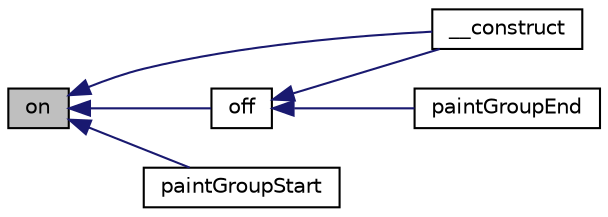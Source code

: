 digraph "on"
{
  edge [fontname="Helvetica",fontsize="10",labelfontname="Helvetica",labelfontsize="10"];
  node [fontname="Helvetica",fontsize="10",shape=record];
  rankdir="LR";
  Node1 [label="on",height=0.2,width=0.4,color="black", fillcolor="grey75", style="filled" fontcolor="black"];
  Node1 -> Node2 [dir="back",color="midnightblue",fontsize="10",style="solid",fontname="Helvetica"];
  Node2 [label="__construct",height=0.2,width=0.4,color="black", fillcolor="white", style="filled",URL="$class_selective_reporter.html#a19c9e1f55818dbbae76376e591300538"];
  Node1 -> Node3 [dir="back",color="midnightblue",fontsize="10",style="solid",fontname="Helvetica"];
  Node3 [label="off",height=0.2,width=0.4,color="black", fillcolor="white", style="filled",URL="$class_selective_reporter.html#adfad43ebc9b015cb024502683123c333"];
  Node3 -> Node2 [dir="back",color="midnightblue",fontsize="10",style="solid",fontname="Helvetica"];
  Node3 -> Node4 [dir="back",color="midnightblue",fontsize="10",style="solid",fontname="Helvetica"];
  Node4 [label="paintGroupEnd",height=0.2,width=0.4,color="black", fillcolor="white", style="filled",URL="$class_selective_reporter.html#a3159ea0f64c70c0e0eca4506ab08f000"];
  Node1 -> Node5 [dir="back",color="midnightblue",fontsize="10",style="solid",fontname="Helvetica"];
  Node5 [label="paintGroupStart",height=0.2,width=0.4,color="black", fillcolor="white", style="filled",URL="$class_selective_reporter.html#a783dcc4fa7085ab1c5a382de10cf7de0"];
}
